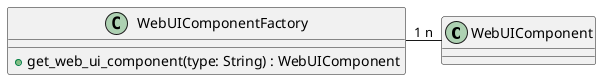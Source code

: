 @startuml
class WebUIComponent { }
class WebUIComponentFactory {
  +get_web_ui_component(type: String) : WebUIComponent
}
WebUIComponentFactory "1" -right- "n" WebUIComponent
@enduml